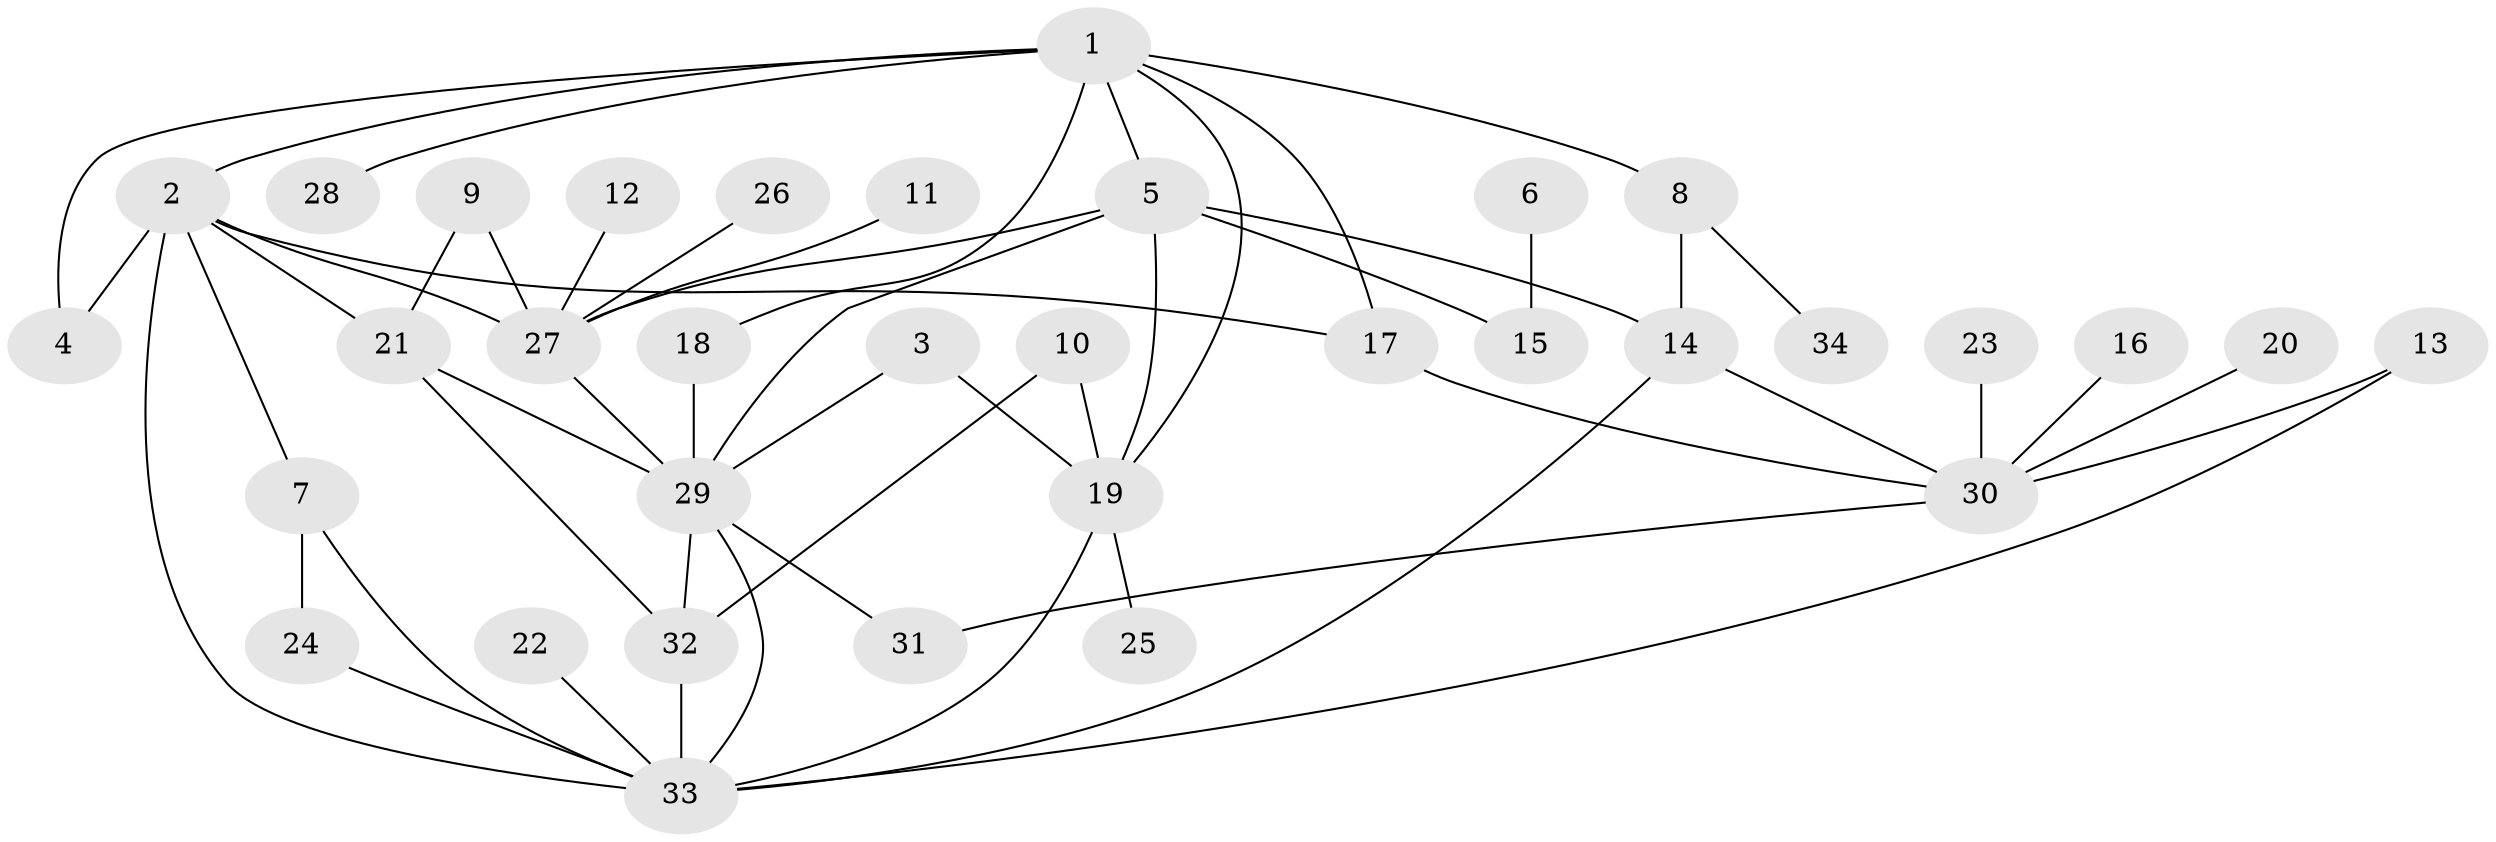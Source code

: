 // original degree distribution, {5: 0.08955223880597014, 6: 0.029850746268656716, 7: 0.029850746268656716, 3: 0.14925373134328357, 2: 0.34328358208955223, 4: 0.08955223880597014, 9: 0.014925373134328358, 1: 0.2537313432835821}
// Generated by graph-tools (version 1.1) at 2025/49/03/09/25 03:49:19]
// undirected, 34 vertices, 54 edges
graph export_dot {
graph [start="1"]
  node [color=gray90,style=filled];
  1;
  2;
  3;
  4;
  5;
  6;
  7;
  8;
  9;
  10;
  11;
  12;
  13;
  14;
  15;
  16;
  17;
  18;
  19;
  20;
  21;
  22;
  23;
  24;
  25;
  26;
  27;
  28;
  29;
  30;
  31;
  32;
  33;
  34;
  1 -- 2 [weight=1.0];
  1 -- 4 [weight=1.0];
  1 -- 5 [weight=1.0];
  1 -- 8 [weight=1.0];
  1 -- 17 [weight=1.0];
  1 -- 18 [weight=1.0];
  1 -- 19 [weight=1.0];
  1 -- 28 [weight=1.0];
  2 -- 4 [weight=1.0];
  2 -- 7 [weight=1.0];
  2 -- 17 [weight=1.0];
  2 -- 21 [weight=1.0];
  2 -- 27 [weight=1.0];
  2 -- 33 [weight=1.0];
  3 -- 19 [weight=1.0];
  3 -- 29 [weight=1.0];
  5 -- 14 [weight=1.0];
  5 -- 15 [weight=1.0];
  5 -- 19 [weight=1.0];
  5 -- 27 [weight=1.0];
  5 -- 29 [weight=2.0];
  6 -- 15 [weight=1.0];
  7 -- 24 [weight=1.0];
  7 -- 33 [weight=1.0];
  8 -- 14 [weight=1.0];
  8 -- 34 [weight=1.0];
  9 -- 21 [weight=1.0];
  9 -- 27 [weight=1.0];
  10 -- 19 [weight=1.0];
  10 -- 32 [weight=1.0];
  11 -- 27 [weight=1.0];
  12 -- 27 [weight=1.0];
  13 -- 30 [weight=1.0];
  13 -- 33 [weight=1.0];
  14 -- 30 [weight=1.0];
  14 -- 33 [weight=1.0];
  16 -- 30 [weight=1.0];
  17 -- 30 [weight=1.0];
  18 -- 29 [weight=2.0];
  19 -- 25 [weight=1.0];
  19 -- 33 [weight=1.0];
  20 -- 30 [weight=1.0];
  21 -- 29 [weight=2.0];
  21 -- 32 [weight=1.0];
  22 -- 33 [weight=1.0];
  23 -- 30 [weight=1.0];
  24 -- 33 [weight=1.0];
  26 -- 27 [weight=1.0];
  27 -- 29 [weight=1.0];
  29 -- 31 [weight=1.0];
  29 -- 32 [weight=1.0];
  29 -- 33 [weight=1.0];
  30 -- 31 [weight=1.0];
  32 -- 33 [weight=1.0];
}
